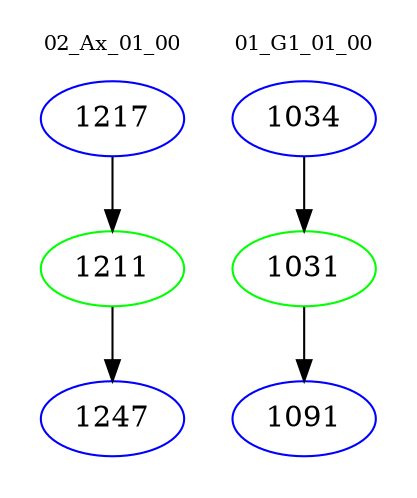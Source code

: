 digraph{
subgraph cluster_0 {
color = white
label = "02_Ax_01_00";
fontsize=10;
T0_1217 [label="1217", color="blue"]
T0_1217 -> T0_1211 [color="black"]
T0_1211 [label="1211", color="green"]
T0_1211 -> T0_1247 [color="black"]
T0_1247 [label="1247", color="blue"]
}
subgraph cluster_1 {
color = white
label = "01_G1_01_00";
fontsize=10;
T1_1034 [label="1034", color="blue"]
T1_1034 -> T1_1031 [color="black"]
T1_1031 [label="1031", color="green"]
T1_1031 -> T1_1091 [color="black"]
T1_1091 [label="1091", color="blue"]
}
}
